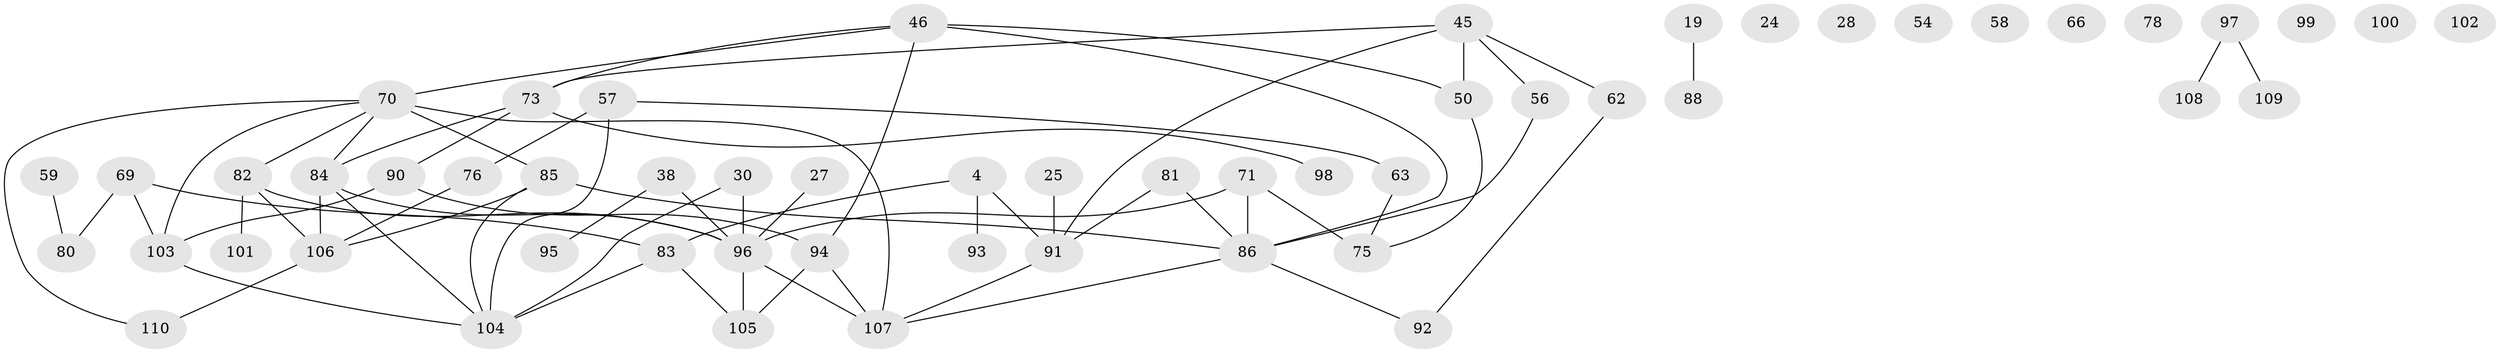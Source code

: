 // original degree distribution, {2: 0.2818181818181818, 4: 0.10909090909090909, 5: 0.06363636363636363, 3: 0.2818181818181818, 1: 0.15454545454545454, 0: 0.08181818181818182, 6: 0.01818181818181818, 7: 0.00909090909090909}
// Generated by graph-tools (version 1.1) at 2025/39/03/09/25 04:39:14]
// undirected, 55 vertices, 70 edges
graph export_dot {
graph [start="1"]
  node [color=gray90,style=filled];
  4;
  19;
  24;
  25;
  27;
  28;
  30 [super="+3"];
  38 [super="+10"];
  45 [super="+22+37+23"];
  46;
  50;
  54;
  56;
  57 [super="+14+18"];
  58;
  59;
  62;
  63;
  66;
  69 [super="+32"];
  70 [super="+67+35+61"];
  71 [super="+7"];
  73 [super="+65"];
  75 [super="+8"];
  76;
  78;
  80;
  81;
  82 [super="+31+49+64+79"];
  83 [super="+16+74"];
  84 [super="+9"];
  85 [super="+17+20+77"];
  86 [super="+47"];
  88;
  90 [super="+41"];
  91 [super="+2+87"];
  92;
  93;
  94 [super="+36"];
  95;
  96 [super="+68"];
  97 [super="+48+51"];
  98;
  99;
  100;
  101;
  102;
  103 [super="+39+72"];
  104 [super="+43"];
  105 [super="+89"];
  106 [super="+11+21"];
  107 [super="+44+55"];
  108;
  109;
  110;
  4 -- 93;
  4 -- 91 [weight=2];
  4 -- 83 [weight=2];
  19 -- 88;
  25 -- 91;
  27 -- 96;
  30 -- 96 [weight=3];
  30 -- 104;
  38 -- 96;
  38 -- 95;
  45 -- 56;
  45 -- 50;
  45 -- 62;
  45 -- 91;
  45 -- 73;
  46 -- 50;
  46 -- 73;
  46 -- 86;
  46 -- 70;
  46 -- 94;
  50 -- 75;
  56 -- 86;
  57 -- 63;
  57 -- 104 [weight=2];
  57 -- 76;
  59 -- 80;
  62 -- 92;
  63 -- 75;
  69 -- 83 [weight=2];
  69 -- 80;
  69 -- 103 [weight=2];
  70 -- 107 [weight=2];
  70 -- 84;
  70 -- 110;
  70 -- 85;
  70 -- 82;
  70 -- 103;
  71 -- 75 [weight=2];
  71 -- 86 [weight=2];
  71 -- 96;
  73 -- 90;
  73 -- 98;
  73 -- 84;
  76 -- 106;
  81 -- 91;
  81 -- 86;
  82 -- 106 [weight=2];
  82 -- 101;
  82 -- 96;
  83 -- 105;
  83 -- 104 [weight=2];
  84 -- 104;
  84 -- 106;
  84 -- 96;
  85 -- 104;
  85 -- 106;
  85 -- 86;
  86 -- 92;
  86 -- 107;
  90 -- 94;
  90 -- 103;
  91 -- 107;
  94 -- 107;
  94 -- 105;
  96 -- 105;
  96 -- 107;
  97 -- 108;
  97 -- 109;
  103 -- 104;
  106 -- 110;
}
